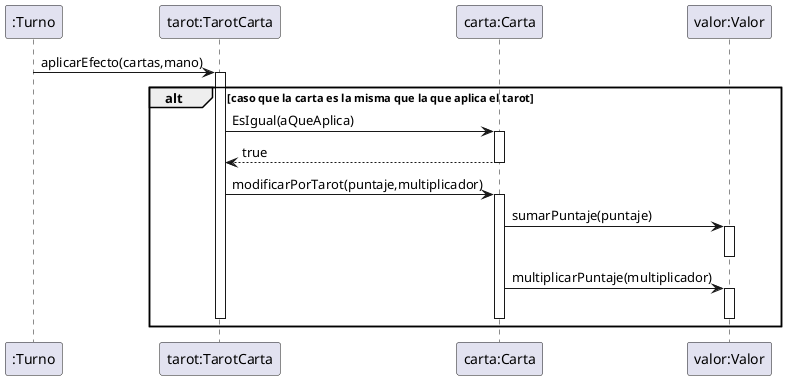 @startuml Diagrama secuencia aplicarEfectos Tarot Carta
    participant ":Turno" as Turno    
    participant "tarot:TarotCarta" as Tarot
    participant "carta:Carta" as Carta 
    participant "valor:Valor" as Valor

    Turno -> Tarot: aplicarEfecto(cartas,mano)

    activate Tarot
    alt caso que la carta es la misma que la que aplica el tarot
    Tarot -> Carta: EsIgual(aQueAplica)

    activate Carta

    Carta --> Tarot: true
    
    deactivate Carta

    Tarot -> Carta: modificarPorTarot(puntaje,multiplicador)

    activate Carta
    
    Carta -> Valor: sumarPuntaje(puntaje)

    activate Valor
    deactivate Valor

    Carta -> Valor : multiplicarPuntaje(multiplicador)

    activate Valor
    deactivate Valor

    deactivate Carta

    deactivate Tarot
    end

@enduml